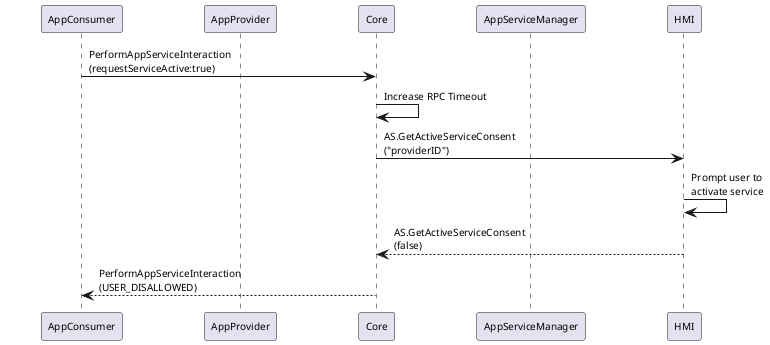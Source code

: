 @startuml

skinparam ParticipantPadding 36
skinparam defaultFontSize 10

participant AppConsumer
participant AppProvider
participant Core
participant AppServiceManager
participant HMI

AppConsumer -> Core : PerformAppServiceInteraction\n(requestServiceActive:true)
Core -> Core : Increase RPC Timeout
Core -> HMI : AS.GetActiveServiceConsent\n("providerID")
HMI -> HMI : Prompt user to \nactivate service
HMI --> Core : AS.GetActiveServiceConsent\n(false)

Core --> AppConsumer : PerformAppServiceInteraction\n(USER_DISALLOWED)
@enduml